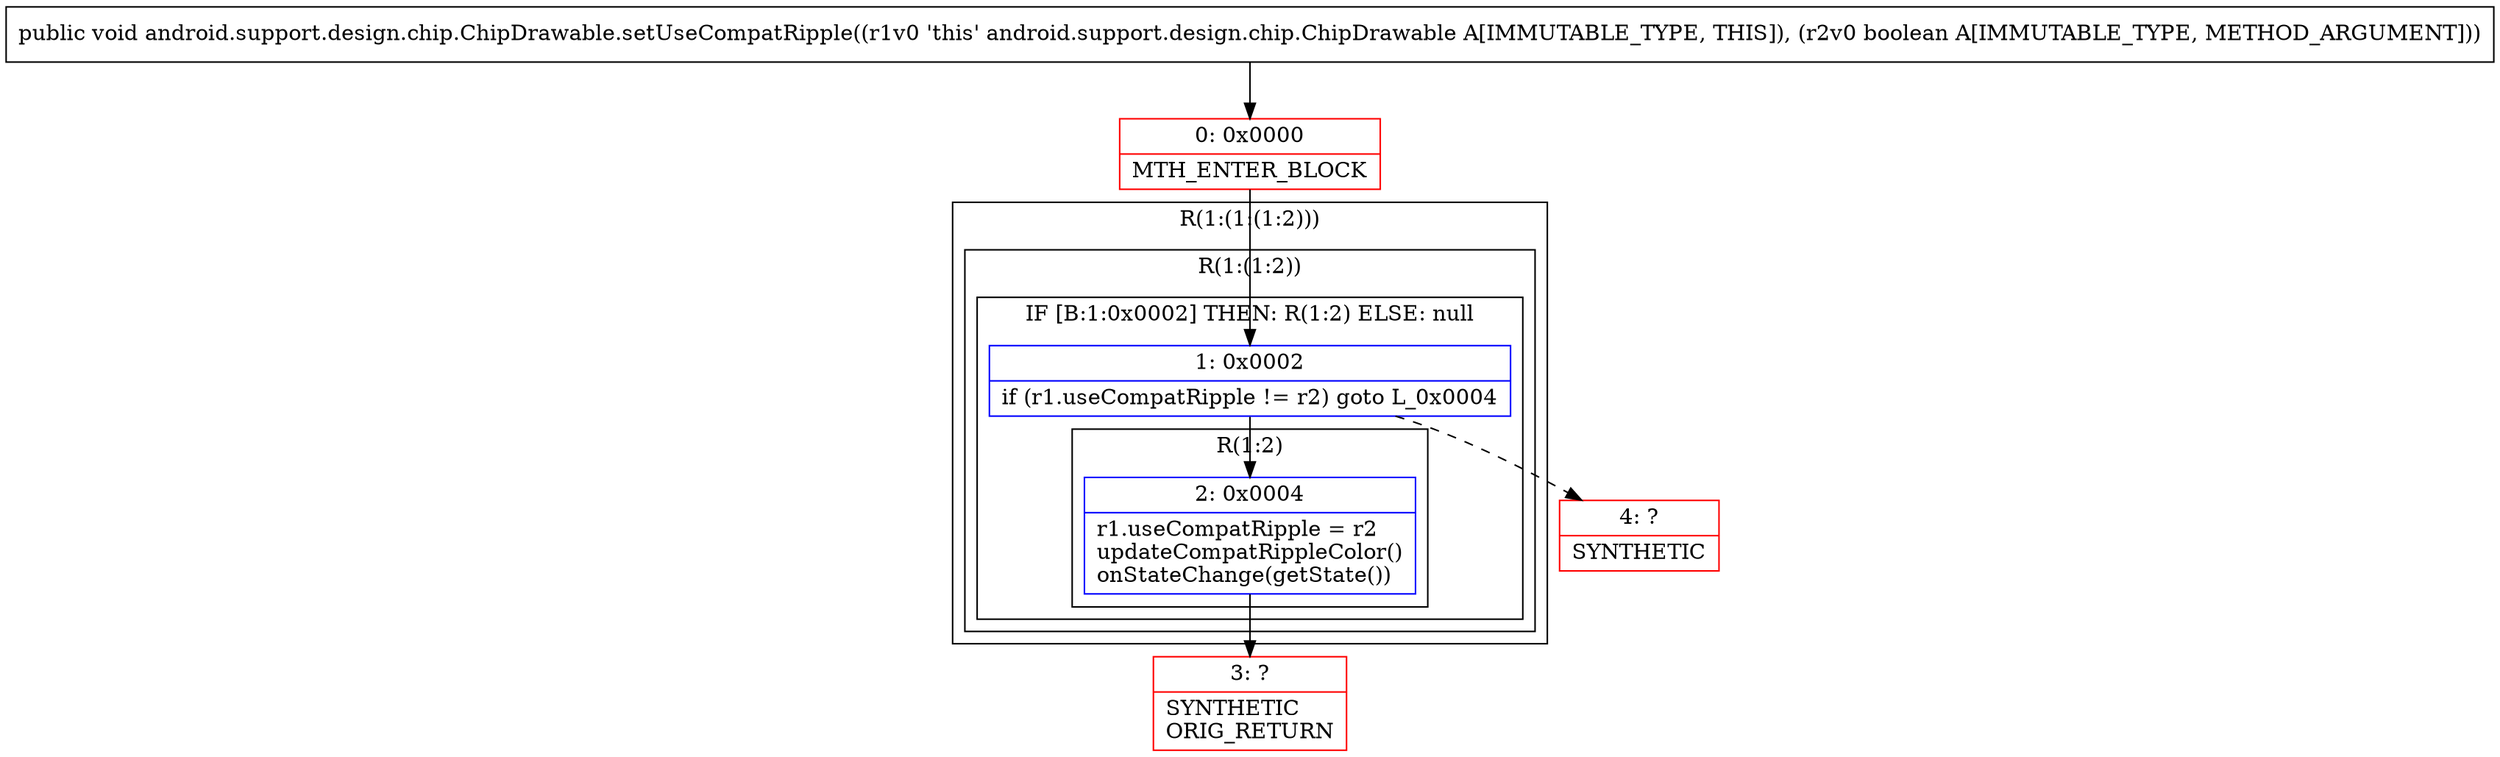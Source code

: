 digraph "CFG forandroid.support.design.chip.ChipDrawable.setUseCompatRipple(Z)V" {
subgraph cluster_Region_1045883112 {
label = "R(1:(1:(1:2)))";
node [shape=record,color=blue];
subgraph cluster_Region_101461215 {
label = "R(1:(1:2))";
node [shape=record,color=blue];
subgraph cluster_IfRegion_1124658411 {
label = "IF [B:1:0x0002] THEN: R(1:2) ELSE: null";
node [shape=record,color=blue];
Node_1 [shape=record,label="{1\:\ 0x0002|if (r1.useCompatRipple != r2) goto L_0x0004\l}"];
subgraph cluster_Region_1255392928 {
label = "R(1:2)";
node [shape=record,color=blue];
Node_2 [shape=record,label="{2\:\ 0x0004|r1.useCompatRipple = r2\lupdateCompatRippleColor()\lonStateChange(getState())\l}"];
}
}
}
}
Node_0 [shape=record,color=red,label="{0\:\ 0x0000|MTH_ENTER_BLOCK\l}"];
Node_3 [shape=record,color=red,label="{3\:\ ?|SYNTHETIC\lORIG_RETURN\l}"];
Node_4 [shape=record,color=red,label="{4\:\ ?|SYNTHETIC\l}"];
MethodNode[shape=record,label="{public void android.support.design.chip.ChipDrawable.setUseCompatRipple((r1v0 'this' android.support.design.chip.ChipDrawable A[IMMUTABLE_TYPE, THIS]), (r2v0 boolean A[IMMUTABLE_TYPE, METHOD_ARGUMENT])) }"];
MethodNode -> Node_0;
Node_1 -> Node_2;
Node_1 -> Node_4[style=dashed];
Node_2 -> Node_3;
Node_0 -> Node_1;
}

